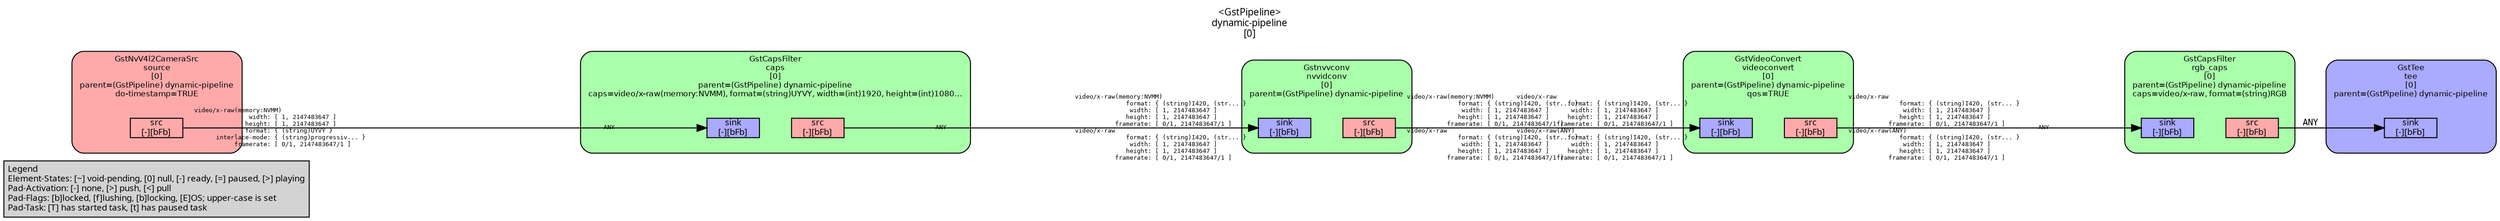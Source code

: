 digraph pipeline {
  rankdir=LR;
  fontname="sans";
  fontsize="10";
  labelloc=t;
  nodesep=.1;
  ranksep=.2;
  label="<GstPipeline>\ndynamic-pipeline\n[0]";
  node [style="filled,rounded", shape=box, fontsize="9", fontname="sans", margin="0.0,0.0"];
  edge [labelfontsize="6", fontsize="9", fontname="monospace"];
  
  legend [
    pos="0,0!",
    margin="0.05,0.05",
    style="filled",
    label="Legend\lElement-States: [~] void-pending, [0] null, [-] ready, [=] paused, [>] playing\lPad-Activation: [-] none, [>] push, [<] pull\lPad-Flags: [b]locked, [f]lushing, [b]locking, [E]OS; upper-case is set\lPad-Task: [T] has started task, [t] has paused task\l",
  ];
  subgraph cluster_tee_0x135f4930 {
    fontname="Bitstream Vera Sans";
    fontsize="8";
    style="filled,rounded";
    color=black;
    label="GstTee\ntee\n[0]\nparent=(GstPipeline) dynamic-pipeline";
    subgraph cluster_tee_0x135f4930_sink {
      label="";
      style="invis";
      tee_0x135f4930_sink_0x13667b30 [color=black, fillcolor="#aaaaff", label="sink\n[-][bFb]", height="0.2", style="filled,solid"];
    }

    fillcolor="#aaaaff";
  }

  subgraph cluster_rgb_caps_0x1364b640 {
    fontname="Bitstream Vera Sans";
    fontsize="8";
    style="filled,rounded";
    color=black;
    label="GstCapsFilter\nrgb_caps\n[0]\nparent=(GstPipeline) dynamic-pipeline\ncaps=video/x-raw, format=(string)RGB";
    subgraph cluster_rgb_caps_0x1364b640_sink {
      label="";
      style="invis";
      rgb_caps_0x1364b640_sink_0x13667690 [color=black, fillcolor="#aaaaff", label="sink\n[-][bFb]", height="0.2", style="filled,solid"];
    }

    subgraph cluster_rgb_caps_0x1364b640_src {
      label="";
      style="invis";
      rgb_caps_0x1364b640_src_0x136678e0 [color=black, fillcolor="#ffaaaa", label="src\n[-][bFb]", height="0.2", style="filled,solid"];
    }

    rgb_caps_0x1364b640_sink_0x13667690 -> rgb_caps_0x1364b640_src_0x136678e0 [style="invis"];
    fillcolor="#aaffaa";
  }

  rgb_caps_0x1364b640_src_0x136678e0 -> tee_0x135f4930_sink_0x13667b30 [label="ANY"]
  subgraph cluster_videoconvert_0x136686c0 {
    fontname="Bitstream Vera Sans";
    fontsize="8";
    style="filled,rounded";
    color=black;
    label="GstVideoConvert\nvideoconvert\n[0]\nparent=(GstPipeline) dynamic-pipeline\nqos=TRUE";
    subgraph cluster_videoconvert_0x136686c0_sink {
      label="";
      style="invis";
      videoconvert_0x136686c0_sink_0x136671f0 [color=black, fillcolor="#aaaaff", label="sink\n[-][bFb]", height="0.2", style="filled,solid"];
    }

    subgraph cluster_videoconvert_0x136686c0_src {
      label="";
      style="invis";
      videoconvert_0x136686c0_src_0x13667440 [color=black, fillcolor="#ffaaaa", label="src\n[-][bFb]", height="0.2", style="filled,solid"];
    }

    videoconvert_0x136686c0_sink_0x136671f0 -> videoconvert_0x136686c0_src_0x13667440 [style="invis"];
    fillcolor="#aaffaa";
  }

  videoconvert_0x136686c0_src_0x13667440 -> rgb_caps_0x1364b640_sink_0x13667690 [labeldistance="10", labelangle="0", label="                                                  ", taillabel="video/x-raw\l              format: { (string)I420, (str... }\l               width: [ 1, 2147483647 ]\l              height: [ 1, 2147483647 ]\l           framerate: [ 0/1, 2147483647/1 ]\lvideo/x-raw(ANY)\l              format: { (string)I420, (str... }\l               width: [ 1, 2147483647 ]\l              height: [ 1, 2147483647 ]\l           framerate: [ 0/1, 2147483647/1 ]\l", headlabel="ANY"]
  subgraph cluster_nvvidconv_0x13662ce0 {
    fontname="Bitstream Vera Sans";
    fontsize="8";
    style="filled,rounded";
    color=black;
    label="Gstnvvconv\nnvvidconv\n[0]\nparent=(GstPipeline) dynamic-pipeline";
    subgraph cluster_nvvidconv_0x13662ce0_sink {
      label="";
      style="invis";
      nvvidconv_0x13662ce0_sink_0x13666d50 [color=black, fillcolor="#aaaaff", label="sink\n[-][bFb]", height="0.2", style="filled,solid"];
    }

    subgraph cluster_nvvidconv_0x13662ce0_src {
      label="";
      style="invis";
      nvvidconv_0x13662ce0_src_0x13666fa0 [color=black, fillcolor="#ffaaaa", label="src\n[-][bFb]", height="0.2", style="filled,solid"];
    }

    nvvidconv_0x13662ce0_sink_0x13666d50 -> nvvidconv_0x13662ce0_src_0x13666fa0 [style="invis"];
    fillcolor="#aaffaa";
  }

  nvvidconv_0x13662ce0_src_0x13666fa0 -> videoconvert_0x136686c0_sink_0x136671f0 [labeldistance="10", labelangle="0", label="                                                  ", taillabel="video/x-raw(memory:NVMM)\l              format: { (string)I420, (str... }\l               width: [ 1, 2147483647 ]\l              height: [ 1, 2147483647 ]\l           framerate: [ 0/1, 2147483647/1 ]\lvideo/x-raw\l              format: { (string)I420, (str... }\l               width: [ 1, 2147483647 ]\l              height: [ 1, 2147483647 ]\l           framerate: [ 0/1, 2147483647/1 ]\l", headlabel="video/x-raw\l              format: { (string)I420, (str... }\l               width: [ 1, 2147483647 ]\l              height: [ 1, 2147483647 ]\l           framerate: [ 0/1, 2147483647/1 ]\lvideo/x-raw(ANY)\l              format: { (string)I420, (str... }\l               width: [ 1, 2147483647 ]\l              height: [ 1, 2147483647 ]\l           framerate: [ 0/1, 2147483647/1 ]\l"]
  subgraph cluster_caps_0x1364b300 {
    fontname="Bitstream Vera Sans";
    fontsize="8";
    style="filled,rounded";
    color=black;
    label="GstCapsFilter\ncaps\n[0]\nparent=(GstPipeline) dynamic-pipeline\ncaps=video/x-raw(memory:NVMM), format=(string)UYVY, width=(int)1920, height=(int)1080…";
    subgraph cluster_caps_0x1364b300_sink {
      label="";
      style="invis";
      caps_0x1364b300_sink_0x136668b0 [color=black, fillcolor="#aaaaff", label="sink\n[-][bFb]", height="0.2", style="filled,solid"];
    }

    subgraph cluster_caps_0x1364b300_src {
      label="";
      style="invis";
      caps_0x1364b300_src_0x13666b00 [color=black, fillcolor="#ffaaaa", label="src\n[-][bFb]", height="0.2", style="filled,solid"];
    }

    caps_0x1364b300_sink_0x136668b0 -> caps_0x1364b300_src_0x13666b00 [style="invis"];
    fillcolor="#aaffaa";
  }

  caps_0x1364b300_src_0x13666b00 -> nvvidconv_0x13662ce0_sink_0x13666d50 [labeldistance="10", labelangle="0", label="                                                  ", taillabel="ANY", headlabel="video/x-raw(memory:NVMM)\l              format: { (string)I420, (str... }\l               width: [ 1, 2147483647 ]\l              height: [ 1, 2147483647 ]\l           framerate: [ 0/1, 2147483647/1 ]\lvideo/x-raw\l              format: { (string)I420, (str... }\l               width: [ 1, 2147483647 ]\l              height: [ 1, 2147483647 ]\l           framerate: [ 0/1, 2147483647/1 ]\l"]
  subgraph cluster_source_0x1365fc50 {
    fontname="Bitstream Vera Sans";
    fontsize="8";
    style="filled,rounded";
    color=black;
    label="GstNvV4l2CameraSrc\nsource\n[0]\nparent=(GstPipeline) dynamic-pipeline\ndo-timestamp=TRUE";
    subgraph cluster_source_0x1365fc50_src {
      label="";
      style="invis";
      source_0x1365fc50_src_0x13666660 [color=black, fillcolor="#ffaaaa", label="src\n[-][bFb]", height="0.2", style="filled,solid"];
    }

    fillcolor="#ffaaaa";
  }

  source_0x1365fc50_src_0x13666660 -> caps_0x1364b300_sink_0x136668b0 [labeldistance="10", labelangle="0", label="                                                  ", taillabel="video/x-raw(memory:NVMM)\l               width: [ 1, 2147483647 ]\l              height: [ 1, 2147483647 ]\l              format: { (string)UYVY }\l      interlace-mode: { (string)progressiv... }\l           framerate: [ 0/1, 2147483647/1 ]\l", headlabel="ANY"]
}
